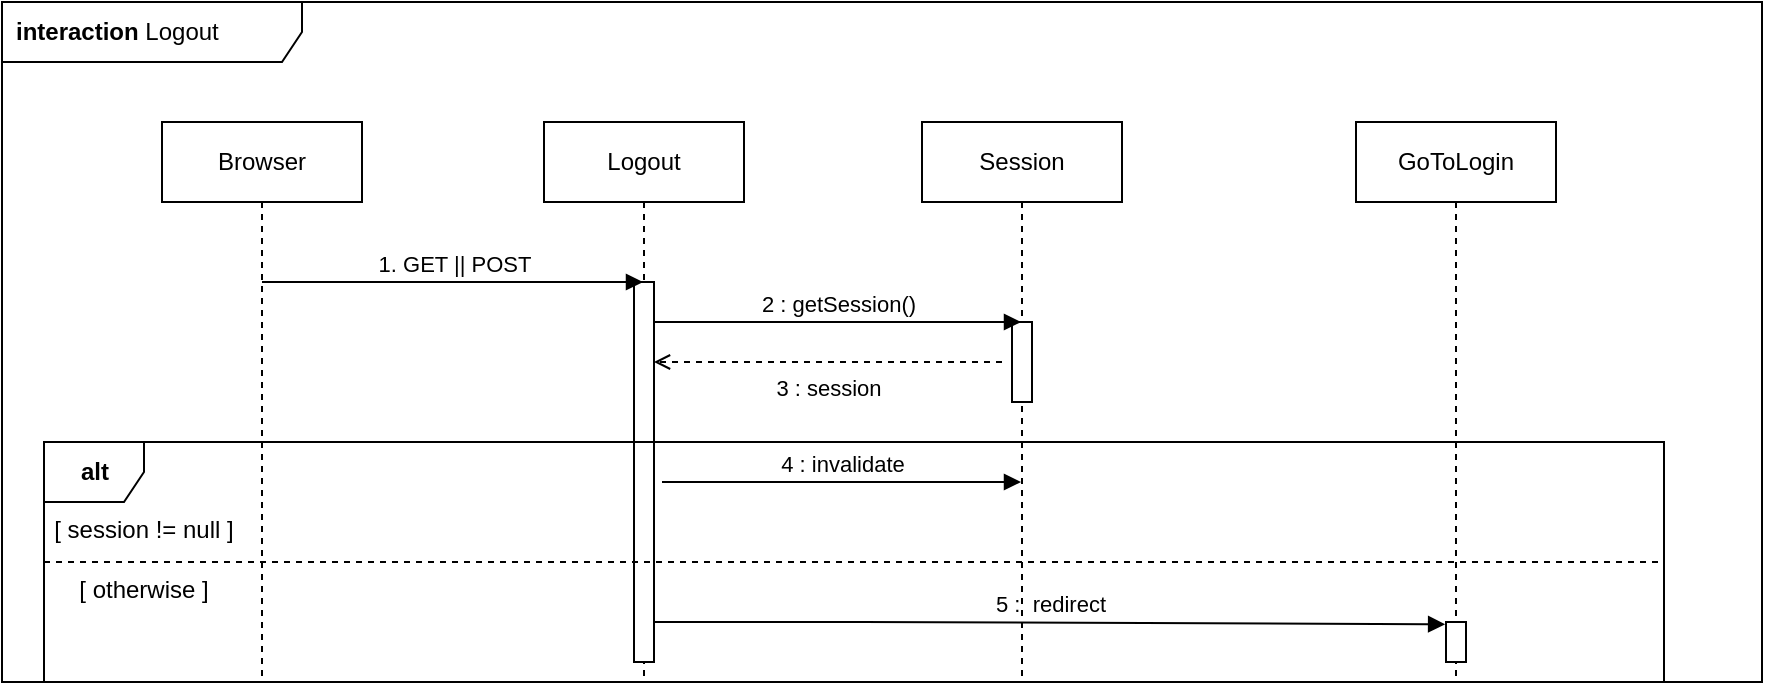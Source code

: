 <mxfile version="20.2.7" type="device"><diagram id="MGBH9KJMYsAw-NpBJlKy" name="Pagina-1"><mxGraphModel dx="868" dy="416" grid="1" gridSize="10" guides="1" tooltips="1" connect="1" arrows="1" fold="1" page="1" pageScale="1" pageWidth="827" pageHeight="1169" math="0" shadow="0"><root><mxCell id="0"/><mxCell id="1" parent="0"/><mxCell id="Saegmi9vcP_WkpNnHRly-1" value="&lt;b&gt;interaction&lt;/b&gt; Logout" style="shape=umlFrame;whiteSpace=wrap;html=1;width=150;height=30;boundedLbl=1;verticalAlign=middle;align=left;spacingLeft=5;" parent="1" vertex="1"><mxGeometry x="50" y="40" width="880" height="340" as="geometry"/></mxCell><mxCell id="Saegmi9vcP_WkpNnHRly-10" value="Browser" style="shape=umlLifeline;perimeter=lifelinePerimeter;whiteSpace=wrap;html=1;container=1;collapsible=0;recursiveResize=0;outlineConnect=0;" parent="1" vertex="1"><mxGeometry x="130" y="100" width="100" height="280" as="geometry"/></mxCell><mxCell id="Saegmi9vcP_WkpNnHRly-11" value="Logout" style="shape=umlLifeline;perimeter=lifelinePerimeter;whiteSpace=wrap;html=1;container=1;collapsible=0;recursiveResize=0;outlineConnect=0;" parent="1" vertex="1"><mxGeometry x="321" y="100" width="100" height="280" as="geometry"/></mxCell><mxCell id="Saegmi9vcP_WkpNnHRly-15" value="" style="html=1;points=[];perimeter=orthogonalPerimeter;" parent="Saegmi9vcP_WkpNnHRly-11" vertex="1"><mxGeometry x="45" y="80" width="10" height="190" as="geometry"/></mxCell><mxCell id="Saegmi9vcP_WkpNnHRly-16" value="" style="html=1;verticalAlign=bottom;labelBackgroundColor=none;endArrow=none;endFill=1;rounded=0;" parent="Saegmi9vcP_WkpNnHRly-11" source="Saegmi9vcP_WkpNnHRly-11" target="Saegmi9vcP_WkpNnHRly-15" edge="1"><mxGeometry width="160" relative="1" as="geometry"><mxPoint x="48.167" y="110" as="sourcePoint"/><mxPoint x="455.5" y="110" as="targetPoint"/><Array as="points"/></mxGeometry></mxCell><mxCell id="Saegmi9vcP_WkpNnHRly-12" value="Session" style="shape=umlLifeline;perimeter=lifelinePerimeter;whiteSpace=wrap;html=1;container=1;collapsible=0;recursiveResize=0;outlineConnect=0;" parent="1" vertex="1"><mxGeometry x="510" y="100" width="100" height="280" as="geometry"/></mxCell><mxCell id="Saegmi9vcP_WkpNnHRly-17" value="" style="html=1;points=[];perimeter=orthogonalPerimeter;" parent="Saegmi9vcP_WkpNnHRly-12" vertex="1"><mxGeometry x="45" y="100" width="10" height="40" as="geometry"/></mxCell><mxCell id="Saegmi9vcP_WkpNnHRly-22" value="&lt;b&gt;alt&lt;/b&gt;" style="shape=umlFrame;tabPosition=left;html=1;boundedLbl=1;labelInHeader=1;width=50;height=30;" parent="1" vertex="1"><mxGeometry x="71" y="260" width="810" height="120" as="geometry"/></mxCell><mxCell id="Saegmi9vcP_WkpNnHRly-23" value="[ session != null ]" style="text;align=center;" parent="Saegmi9vcP_WkpNnHRly-22" vertex="1"><mxGeometry width="100" height="20" relative="1" as="geometry"><mxPoint y="30" as="offset"/></mxGeometry></mxCell><mxCell id="0D_cFq4mRB8mI-f8HpmA-3" value="[ otherwise ]" style="text;align=center;" vertex="1" parent="Saegmi9vcP_WkpNnHRly-22"><mxGeometry y="60" width="100" height="20" as="geometry"/></mxCell><mxCell id="Saegmi9vcP_WkpNnHRly-13" value="1. GET || POST" style="html=1;verticalAlign=bottom;labelBackgroundColor=none;endArrow=block;endFill=1;rounded=0;" parent="1" source="Saegmi9vcP_WkpNnHRly-10" target="Saegmi9vcP_WkpNnHRly-11" edge="1"><mxGeometry width="160" relative="1" as="geometry"><mxPoint x="400" y="290" as="sourcePoint"/><mxPoint x="560" y="290" as="targetPoint"/><Array as="points"><mxPoint x="260" y="180"/></Array></mxGeometry></mxCell><mxCell id="Saegmi9vcP_WkpNnHRly-14" value="2 : getSession()" style="html=1;verticalAlign=bottom;labelBackgroundColor=none;endArrow=block;endFill=1;rounded=0;startArrow=none;" parent="1" source="Saegmi9vcP_WkpNnHRly-15" target="Saegmi9vcP_WkpNnHRly-12" edge="1"><mxGeometry width="160" relative="1" as="geometry"><mxPoint x="169.167" y="190" as="sourcePoint"/><mxPoint x="379.5" y="190" as="targetPoint"/><Array as="points"><mxPoint x="470" y="200"/></Array></mxGeometry></mxCell><mxCell id="Saegmi9vcP_WkpNnHRly-19" value="&lt;div&gt;3 : session&lt;/div&gt;" style="html=1;verticalAlign=top;labelBackgroundColor=none;endArrow=open;endFill=0;dashed=1;rounded=0;" parent="1" target="Saegmi9vcP_WkpNnHRly-15" edge="1"><mxGeometry width="160" relative="1" as="geometry"><mxPoint x="550" y="220" as="sourcePoint"/><mxPoint x="530" y="130" as="targetPoint"/><Array as="points"><mxPoint x="460" y="220"/></Array></mxGeometry></mxCell><mxCell id="Saegmi9vcP_WkpNnHRly-24" value="4 : invalidate" style="html=1;verticalAlign=bottom;labelBackgroundColor=none;endArrow=block;endFill=1;rounded=0;" parent="1" target="Saegmi9vcP_WkpNnHRly-12" edge="1"><mxGeometry width="160" relative="1" as="geometry"><mxPoint x="380" y="280" as="sourcePoint"/><mxPoint x="536" y="309.33" as="targetPoint"/><Array as="points"><mxPoint x="470" y="280"/></Array></mxGeometry></mxCell><mxCell id="Saegmi9vcP_WkpNnHRly-30" value="GoToLogin" style="shape=umlLifeline;perimeter=lifelinePerimeter;whiteSpace=wrap;html=1;container=1;collapsible=0;recursiveResize=0;outlineConnect=0;" parent="1" vertex="1"><mxGeometry x="727" y="100" width="100" height="280" as="geometry"/></mxCell><mxCell id="Saegmi9vcP_WkpNnHRly-31" value="" style="html=1;points=[];perimeter=orthogonalPerimeter;" parent="Saegmi9vcP_WkpNnHRly-30" vertex="1"><mxGeometry x="45" y="250" width="10" height="20" as="geometry"/></mxCell><mxCell id="Saegmi9vcP_WkpNnHRly-28" value="5 :&amp;nbsp; redirect" style="html=1;verticalAlign=bottom;labelBackgroundColor=none;endArrow=block;endFill=1;rounded=0;entryX=-0.044;entryY=0.056;entryDx=0;entryDy=0;entryPerimeter=0;" parent="1" source="Saegmi9vcP_WkpNnHRly-15" target="Saegmi9vcP_WkpNnHRly-31" edge="1"><mxGeometry width="160" relative="1" as="geometry"><mxPoint x="380" y="290" as="sourcePoint"/><mxPoint x="740" y="350" as="targetPoint"/><Array as="points"><mxPoint x="480" y="350"/></Array></mxGeometry></mxCell><mxCell id="0D_cFq4mRB8mI-f8HpmA-2" value="" style="endArrow=none;dashed=1;html=1;rounded=0;exitX=0;exitY=0.5;exitDx=0;exitDy=0;exitPerimeter=0;entryX=1;entryY=0.5;entryDx=0;entryDy=0;entryPerimeter=0;" edge="1" parent="1" source="Saegmi9vcP_WkpNnHRly-22" target="Saegmi9vcP_WkpNnHRly-22"><mxGeometry width="50" height="50" relative="1" as="geometry"><mxPoint x="460" y="240" as="sourcePoint"/><mxPoint x="510" y="190" as="targetPoint"/></mxGeometry></mxCell></root></mxGraphModel></diagram></mxfile>